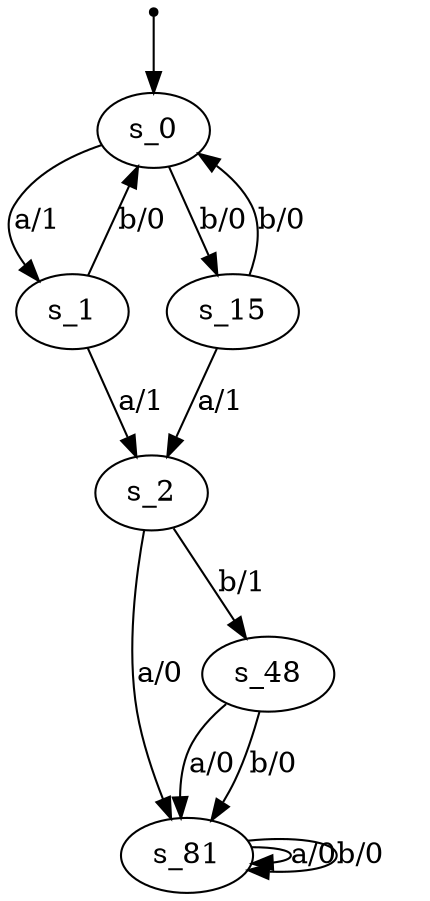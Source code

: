 digraph fsm {
	s_0 [root=true]
	s_1
	s_2
	s_81
	s_48
	s_15
	qi [shape = point]
	qi -> s_0
	s_0 -> s_1 [label="a/1"]
	s_1 -> s_2 [label="a/1"]
	s_2 -> s_81 [label="a/0"]
	s_81 -> s_81 [label="a/0"]
	s_81 -> s_81 [label="b/0"]
	s_2 -> s_48 [label="b/1"]
	s_48 -> s_81 [label="a/0"]
	s_48 -> s_81 [label="b/0"]
	s_1 -> s_0 [label="b/0"]
	s_0 -> s_15 [label="b/0"]
	s_15 -> s_0 [label="b/0"]
	s_15 -> s_2 [label="a/1"]
}